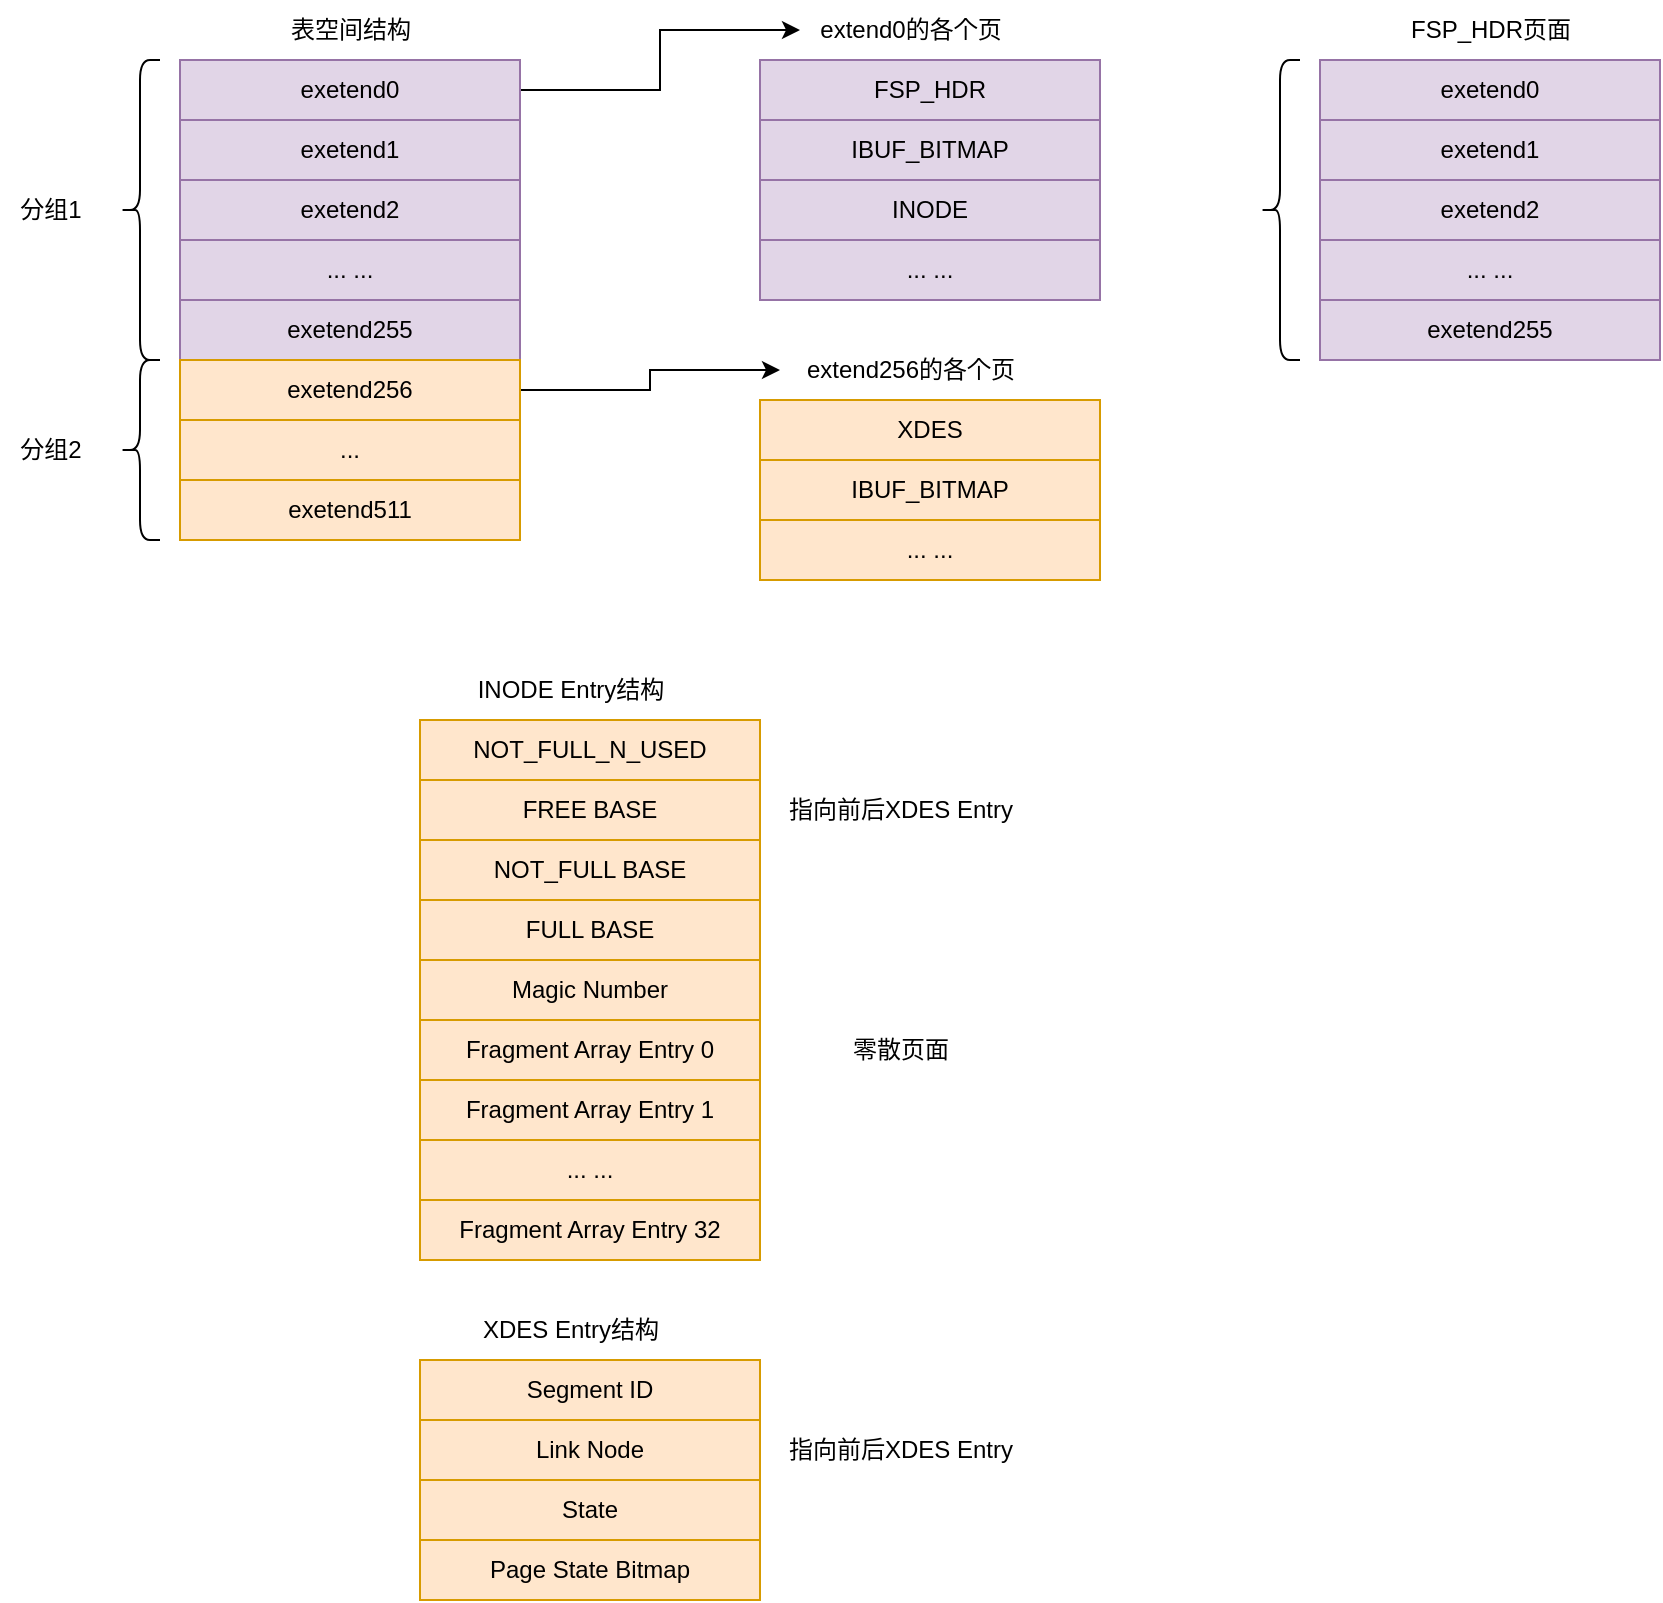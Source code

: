 <mxfile version="28.0.4">
  <diagram name="第 1 页" id="fK5WTWJKohCwqcLiLXkj">
    <mxGraphModel dx="1747" dy="944" grid="1" gridSize="10" guides="1" tooltips="1" connect="1" arrows="1" fold="1" page="1" pageScale="1" pageWidth="827" pageHeight="1169" math="0" shadow="0">
      <root>
        <mxCell id="0" />
        <mxCell id="1" parent="0" />
        <mxCell id="MpkrW4YKsJFV3PJm8Ltm-3" value="" style="edgeStyle=orthogonalEdgeStyle;rounded=0;orthogonalLoop=1;jettySize=auto;html=1;" edge="1" parent="1" source="MpkrW4YKsJFV3PJm8Ltm-4" target="MpkrW4YKsJFV3PJm8Ltm-21">
          <mxGeometry relative="1" as="geometry">
            <mxPoint x="650" y="360" as="targetPoint" />
          </mxGeometry>
        </mxCell>
        <mxCell id="MpkrW4YKsJFV3PJm8Ltm-4" value="&lt;font&gt;exetend0&lt;/font&gt;" style="rounded=0;whiteSpace=wrap;html=1;hachureGap=4;fontFamily=Helvetica;labelBackgroundColor=none;fillColor=#e1d5e7;strokeColor=#9673a6;" vertex="1" parent="1">
          <mxGeometry x="390" y="380" width="170" height="30" as="geometry" />
        </mxCell>
        <mxCell id="MpkrW4YKsJFV3PJm8Ltm-5" value="exetend1" style="rounded=0;whiteSpace=wrap;html=1;hachureGap=4;fontFamily=Helvetica;labelBackgroundColor=none;fillColor=#e1d5e7;strokeColor=#9673a6;" vertex="1" parent="1">
          <mxGeometry x="390" y="410" width="170" height="30" as="geometry" />
        </mxCell>
        <mxCell id="MpkrW4YKsJFV3PJm8Ltm-6" value="exetend2" style="rounded=0;whiteSpace=wrap;html=1;hachureGap=4;fontFamily=Helvetica;labelBackgroundColor=none;fillColor=#e1d5e7;strokeColor=#9673a6;" vertex="1" parent="1">
          <mxGeometry x="390" y="440" width="170" height="30" as="geometry" />
        </mxCell>
        <mxCell id="MpkrW4YKsJFV3PJm8Ltm-7" value="... ..." style="rounded=0;whiteSpace=wrap;html=1;hachureGap=4;fontFamily=Helvetica;labelBackgroundColor=none;fillColor=#e1d5e7;strokeColor=#9673a6;" vertex="1" parent="1">
          <mxGeometry x="390" y="470" width="170" height="30" as="geometry" />
        </mxCell>
        <mxCell id="MpkrW4YKsJFV3PJm8Ltm-8" value="exetend255" style="rounded=0;whiteSpace=wrap;html=1;hachureGap=4;fontFamily=Helvetica;labelBackgroundColor=none;fillColor=#e1d5e7;strokeColor=#9673a6;" vertex="1" parent="1">
          <mxGeometry x="390" y="500" width="170" height="30" as="geometry" />
        </mxCell>
        <mxCell id="MpkrW4YKsJFV3PJm8Ltm-9" style="edgeStyle=orthogonalEdgeStyle;rounded=0;orthogonalLoop=1;jettySize=auto;html=1;" edge="1" parent="1" source="MpkrW4YKsJFV3PJm8Ltm-10" target="MpkrW4YKsJFV3PJm8Ltm-26">
          <mxGeometry relative="1" as="geometry" />
        </mxCell>
        <mxCell id="MpkrW4YKsJFV3PJm8Ltm-10" value="exetend256" style="rounded=0;whiteSpace=wrap;html=1;hachureGap=4;fontFamily=Helvetica;labelBackgroundColor=none;fillColor=#ffe6cc;strokeColor=#d79b00;" vertex="1" parent="1">
          <mxGeometry x="390" y="530" width="170" height="30" as="geometry" />
        </mxCell>
        <mxCell id="MpkrW4YKsJFV3PJm8Ltm-11" value="..." style="rounded=0;whiteSpace=wrap;html=1;hachureGap=4;fontFamily=Helvetica;labelBackgroundColor=none;fillColor=#ffe6cc;strokeColor=#d79b00;" vertex="1" parent="1">
          <mxGeometry x="390" y="560" width="170" height="30" as="geometry" />
        </mxCell>
        <mxCell id="MpkrW4YKsJFV3PJm8Ltm-12" value="exetend511" style="rounded=0;whiteSpace=wrap;html=1;hachureGap=4;fontFamily=Helvetica;labelBackgroundColor=none;fillColor=#ffe6cc;strokeColor=#d79b00;" vertex="1" parent="1">
          <mxGeometry x="390" y="590" width="170" height="30" as="geometry" />
        </mxCell>
        <mxCell id="MpkrW4YKsJFV3PJm8Ltm-13" value="" style="shape=curlyBracket;whiteSpace=wrap;html=1;rounded=1;labelPosition=left;verticalLabelPosition=middle;align=right;verticalAlign=middle;" vertex="1" parent="1">
          <mxGeometry x="360" y="380" width="20" height="150" as="geometry" />
        </mxCell>
        <mxCell id="MpkrW4YKsJFV3PJm8Ltm-14" value="分组1" style="text;html=1;align=center;verticalAlign=middle;resizable=0;points=[];autosize=1;strokeColor=none;fillColor=none;" vertex="1" parent="1">
          <mxGeometry x="300" y="440" width="50" height="30" as="geometry" />
        </mxCell>
        <mxCell id="MpkrW4YKsJFV3PJm8Ltm-15" value="" style="shape=curlyBracket;whiteSpace=wrap;html=1;rounded=1;labelPosition=left;verticalLabelPosition=middle;align=right;verticalAlign=middle;" vertex="1" parent="1">
          <mxGeometry x="360" y="530" width="20" height="90" as="geometry" />
        </mxCell>
        <mxCell id="MpkrW4YKsJFV3PJm8Ltm-16" value="分组2" style="text;html=1;align=center;verticalAlign=middle;resizable=0;points=[];autosize=1;strokeColor=none;fillColor=none;" vertex="1" parent="1">
          <mxGeometry x="300" y="560" width="50" height="30" as="geometry" />
        </mxCell>
        <mxCell id="MpkrW4YKsJFV3PJm8Ltm-17" value="&lt;font&gt;FSP_HDR&lt;/font&gt;" style="rounded=0;whiteSpace=wrap;html=1;hachureGap=4;fontFamily=Helvetica;labelBackgroundColor=none;fillColor=#e1d5e7;strokeColor=#9673a6;" vertex="1" parent="1">
          <mxGeometry x="680" y="380" width="170" height="30" as="geometry" />
        </mxCell>
        <mxCell id="MpkrW4YKsJFV3PJm8Ltm-18" value="IBUF_BITMAP" style="rounded=0;whiteSpace=wrap;html=1;hachureGap=4;fontFamily=Helvetica;labelBackgroundColor=none;fillColor=#e1d5e7;strokeColor=#9673a6;" vertex="1" parent="1">
          <mxGeometry x="680" y="410" width="170" height="30" as="geometry" />
        </mxCell>
        <mxCell id="MpkrW4YKsJFV3PJm8Ltm-19" value="INODE" style="rounded=0;whiteSpace=wrap;html=1;hachureGap=4;fontFamily=Helvetica;labelBackgroundColor=none;fillColor=#e1d5e7;strokeColor=#9673a6;" vertex="1" parent="1">
          <mxGeometry x="680" y="440" width="170" height="30" as="geometry" />
        </mxCell>
        <mxCell id="MpkrW4YKsJFV3PJm8Ltm-20" value="... ..." style="rounded=0;whiteSpace=wrap;html=1;hachureGap=4;fontFamily=Helvetica;labelBackgroundColor=none;fillColor=#e1d5e7;strokeColor=#9673a6;" vertex="1" parent="1">
          <mxGeometry x="680" y="470" width="170" height="30" as="geometry" />
        </mxCell>
        <mxCell id="MpkrW4YKsJFV3PJm8Ltm-21" value="extend0的各个页" style="text;html=1;align=center;verticalAlign=middle;resizable=0;points=[];autosize=1;strokeColor=none;fillColor=none;" vertex="1" parent="1">
          <mxGeometry x="700" y="350" width="110" height="30" as="geometry" />
        </mxCell>
        <mxCell id="MpkrW4YKsJFV3PJm8Ltm-22" value="表空间结构" style="text;html=1;align=center;verticalAlign=middle;resizable=0;points=[];autosize=1;strokeColor=none;fillColor=none;" vertex="1" parent="1">
          <mxGeometry x="435" y="350" width="80" height="30" as="geometry" />
        </mxCell>
        <mxCell id="MpkrW4YKsJFV3PJm8Ltm-23" value="&lt;font&gt;XDES&lt;/font&gt;" style="rounded=0;whiteSpace=wrap;html=1;hachureGap=4;fontFamily=Helvetica;labelBackgroundColor=none;fillColor=#ffe6cc;strokeColor=#d79b00;" vertex="1" parent="1">
          <mxGeometry x="680" y="550" width="170" height="30" as="geometry" />
        </mxCell>
        <mxCell id="MpkrW4YKsJFV3PJm8Ltm-24" value="IBUF_BITMAP" style="rounded=0;whiteSpace=wrap;html=1;hachureGap=4;fontFamily=Helvetica;labelBackgroundColor=none;fillColor=#ffe6cc;strokeColor=#d79b00;" vertex="1" parent="1">
          <mxGeometry x="680" y="580" width="170" height="30" as="geometry" />
        </mxCell>
        <mxCell id="MpkrW4YKsJFV3PJm8Ltm-25" value="... ..." style="rounded=0;whiteSpace=wrap;html=1;hachureGap=4;fontFamily=Helvetica;labelBackgroundColor=none;fillColor=#ffe6cc;strokeColor=#d79b00;" vertex="1" parent="1">
          <mxGeometry x="680" y="610" width="170" height="30" as="geometry" />
        </mxCell>
        <mxCell id="MpkrW4YKsJFV3PJm8Ltm-26" value="extend256的各个页" style="text;html=1;align=center;verticalAlign=middle;resizable=0;points=[];autosize=1;strokeColor=none;fillColor=none;" vertex="1" parent="1">
          <mxGeometry x="690" y="520" width="130" height="30" as="geometry" />
        </mxCell>
        <mxCell id="MpkrW4YKsJFV3PJm8Ltm-27" value="Segment ID" style="rounded=0;whiteSpace=wrap;html=1;hachureGap=4;fontFamily=Helvetica;labelBackgroundColor=none;fillColor=#ffe6cc;strokeColor=#d79b00;" vertex="1" parent="1">
          <mxGeometry x="510" y="1030" width="170" height="30" as="geometry" />
        </mxCell>
        <mxCell id="MpkrW4YKsJFV3PJm8Ltm-28" value="Link Node" style="rounded=0;whiteSpace=wrap;html=1;hachureGap=4;fontFamily=Helvetica;labelBackgroundColor=none;fillColor=#ffe6cc;strokeColor=#d79b00;" vertex="1" parent="1">
          <mxGeometry x="510" y="1060" width="170" height="30" as="geometry" />
        </mxCell>
        <mxCell id="MpkrW4YKsJFV3PJm8Ltm-29" value="State" style="rounded=0;whiteSpace=wrap;html=1;hachureGap=4;fontFamily=Helvetica;labelBackgroundColor=none;fillColor=#ffe6cc;strokeColor=#d79b00;" vertex="1" parent="1">
          <mxGeometry x="510" y="1090" width="170" height="30" as="geometry" />
        </mxCell>
        <mxCell id="MpkrW4YKsJFV3PJm8Ltm-30" value="XDES Entry结构" style="text;html=1;align=center;verticalAlign=middle;resizable=0;points=[];autosize=1;strokeColor=none;fillColor=none;" vertex="1" parent="1">
          <mxGeometry x="530" y="1000" width="110" height="30" as="geometry" />
        </mxCell>
        <mxCell id="MpkrW4YKsJFV3PJm8Ltm-31" value="Page State Bitmap" style="rounded=0;whiteSpace=wrap;html=1;hachureGap=4;fontFamily=Helvetica;labelBackgroundColor=none;fillColor=#ffe6cc;strokeColor=#d79b00;" vertex="1" parent="1">
          <mxGeometry x="510" y="1120" width="170" height="30" as="geometry" />
        </mxCell>
        <mxCell id="MpkrW4YKsJFV3PJm8Ltm-32" value="指向前后XDES Entry" style="text;html=1;align=center;verticalAlign=middle;resizable=0;points=[];autosize=1;strokeColor=none;fillColor=none;" vertex="1" parent="1">
          <mxGeometry x="680" y="1060" width="140" height="30" as="geometry" />
        </mxCell>
        <mxCell id="MpkrW4YKsJFV3PJm8Ltm-33" value="NOT_FULL_N_USED" style="rounded=0;whiteSpace=wrap;html=1;hachureGap=4;fontFamily=Helvetica;labelBackgroundColor=none;fillColor=#ffe6cc;strokeColor=#d79b00;" vertex="1" parent="1">
          <mxGeometry x="510" y="710" width="170" height="30" as="geometry" />
        </mxCell>
        <mxCell id="MpkrW4YKsJFV3PJm8Ltm-34" value="FREE BASE" style="rounded=0;whiteSpace=wrap;html=1;hachureGap=4;fontFamily=Helvetica;labelBackgroundColor=none;fillColor=#ffe6cc;strokeColor=#d79b00;" vertex="1" parent="1">
          <mxGeometry x="510" y="740" width="170" height="30" as="geometry" />
        </mxCell>
        <mxCell id="MpkrW4YKsJFV3PJm8Ltm-35" value="NOT_FULL BASE" style="rounded=0;whiteSpace=wrap;html=1;hachureGap=4;fontFamily=Helvetica;labelBackgroundColor=none;fillColor=#ffe6cc;strokeColor=#d79b00;" vertex="1" parent="1">
          <mxGeometry x="510" y="770" width="170" height="30" as="geometry" />
        </mxCell>
        <mxCell id="MpkrW4YKsJFV3PJm8Ltm-36" value="INODE Entry结构" style="text;html=1;align=center;verticalAlign=middle;resizable=0;points=[];autosize=1;strokeColor=none;fillColor=none;" vertex="1" parent="1">
          <mxGeometry x="525" y="680" width="120" height="30" as="geometry" />
        </mxCell>
        <mxCell id="MpkrW4YKsJFV3PJm8Ltm-37" value="FULL BASE" style="rounded=0;whiteSpace=wrap;html=1;hachureGap=4;fontFamily=Helvetica;labelBackgroundColor=none;fillColor=#ffe6cc;strokeColor=#d79b00;" vertex="1" parent="1">
          <mxGeometry x="510" y="800" width="170" height="30" as="geometry" />
        </mxCell>
        <mxCell id="MpkrW4YKsJFV3PJm8Ltm-38" value="指向前后XDES Entry" style="text;html=1;align=center;verticalAlign=middle;resizable=0;points=[];autosize=1;strokeColor=none;fillColor=none;" vertex="1" parent="1">
          <mxGeometry x="680" y="740" width="140" height="30" as="geometry" />
        </mxCell>
        <mxCell id="MpkrW4YKsJFV3PJm8Ltm-39" value="Magic Number" style="rounded=0;whiteSpace=wrap;html=1;hachureGap=4;fontFamily=Helvetica;labelBackgroundColor=none;fillColor=#ffe6cc;strokeColor=#d79b00;" vertex="1" parent="1">
          <mxGeometry x="510" y="830" width="170" height="30" as="geometry" />
        </mxCell>
        <mxCell id="MpkrW4YKsJFV3PJm8Ltm-40" value="Fragment Array Entry 0" style="rounded=0;whiteSpace=wrap;html=1;hachureGap=4;fontFamily=Helvetica;labelBackgroundColor=none;fillColor=#ffe6cc;strokeColor=#d79b00;" vertex="1" parent="1">
          <mxGeometry x="510" y="860" width="170" height="30" as="geometry" />
        </mxCell>
        <mxCell id="MpkrW4YKsJFV3PJm8Ltm-41" value="Fragment Array Entry 1" style="rounded=0;whiteSpace=wrap;html=1;hachureGap=4;fontFamily=Helvetica;labelBackgroundColor=none;fillColor=#ffe6cc;strokeColor=#d79b00;" vertex="1" parent="1">
          <mxGeometry x="510" y="890" width="170" height="30" as="geometry" />
        </mxCell>
        <mxCell id="MpkrW4YKsJFV3PJm8Ltm-42" value="... ..." style="rounded=0;whiteSpace=wrap;html=1;hachureGap=4;fontFamily=Helvetica;labelBackgroundColor=none;fillColor=#ffe6cc;strokeColor=#d79b00;" vertex="1" parent="1">
          <mxGeometry x="510" y="920" width="170" height="30" as="geometry" />
        </mxCell>
        <mxCell id="MpkrW4YKsJFV3PJm8Ltm-43" value="Fragment Array Entry 32" style="rounded=0;whiteSpace=wrap;html=1;hachureGap=4;fontFamily=Helvetica;labelBackgroundColor=none;fillColor=#ffe6cc;strokeColor=#d79b00;" vertex="1" parent="1">
          <mxGeometry x="510" y="950" width="170" height="30" as="geometry" />
        </mxCell>
        <mxCell id="MpkrW4YKsJFV3PJm8Ltm-44" value="零散页面" style="text;html=1;align=center;verticalAlign=middle;resizable=0;points=[];autosize=1;strokeColor=none;fillColor=none;" vertex="1" parent="1">
          <mxGeometry x="715" y="860" width="70" height="30" as="geometry" />
        </mxCell>
        <mxCell id="MpkrW4YKsJFV3PJm8Ltm-45" value="&lt;font&gt;exetend0&lt;/font&gt;" style="rounded=0;whiteSpace=wrap;html=1;hachureGap=4;fontFamily=Helvetica;labelBackgroundColor=none;fillColor=#e1d5e7;strokeColor=#9673a6;" vertex="1" parent="1">
          <mxGeometry x="960" y="380" width="170" height="30" as="geometry" />
        </mxCell>
        <mxCell id="MpkrW4YKsJFV3PJm8Ltm-46" value="exetend1" style="rounded=0;whiteSpace=wrap;html=1;hachureGap=4;fontFamily=Helvetica;labelBackgroundColor=none;fillColor=#e1d5e7;strokeColor=#9673a6;" vertex="1" parent="1">
          <mxGeometry x="960" y="410" width="170" height="30" as="geometry" />
        </mxCell>
        <mxCell id="MpkrW4YKsJFV3PJm8Ltm-47" value="exetend2" style="rounded=0;whiteSpace=wrap;html=1;hachureGap=4;fontFamily=Helvetica;labelBackgroundColor=none;fillColor=#e1d5e7;strokeColor=#9673a6;" vertex="1" parent="1">
          <mxGeometry x="960" y="440" width="170" height="30" as="geometry" />
        </mxCell>
        <mxCell id="MpkrW4YKsJFV3PJm8Ltm-48" value="... ..." style="rounded=0;whiteSpace=wrap;html=1;hachureGap=4;fontFamily=Helvetica;labelBackgroundColor=none;fillColor=#e1d5e7;strokeColor=#9673a6;" vertex="1" parent="1">
          <mxGeometry x="960" y="470" width="170" height="30" as="geometry" />
        </mxCell>
        <mxCell id="MpkrW4YKsJFV3PJm8Ltm-49" value="exetend255" style="rounded=0;whiteSpace=wrap;html=1;hachureGap=4;fontFamily=Helvetica;labelBackgroundColor=none;fillColor=#e1d5e7;strokeColor=#9673a6;" vertex="1" parent="1">
          <mxGeometry x="960" y="500" width="170" height="30" as="geometry" />
        </mxCell>
        <mxCell id="MpkrW4YKsJFV3PJm8Ltm-50" value="" style="shape=curlyBracket;whiteSpace=wrap;html=1;rounded=1;labelPosition=left;verticalLabelPosition=middle;align=right;verticalAlign=middle;" vertex="1" parent="1">
          <mxGeometry x="930" y="380" width="20" height="150" as="geometry" />
        </mxCell>
        <mxCell id="MpkrW4YKsJFV3PJm8Ltm-51" value="FSP_HDR页面" style="text;html=1;align=center;verticalAlign=middle;resizable=0;points=[];autosize=1;strokeColor=none;fillColor=none;" vertex="1" parent="1">
          <mxGeometry x="995" y="350" width="100" height="30" as="geometry" />
        </mxCell>
      </root>
    </mxGraphModel>
  </diagram>
</mxfile>
